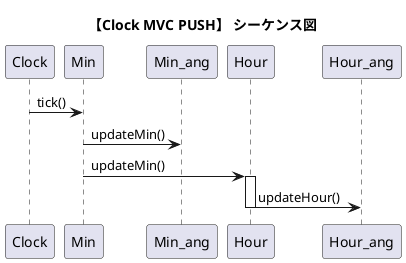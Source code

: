 @startuml
title "【Clock MVC PUSH】 シーケンス図"

Clock -> Min : tick()

Min -> Min_ang : updateMin()

Min -> Hour : updateMin()
activate Hour
Hour -> Hour_ang : updateHour()
deactivate Hour

@enduml